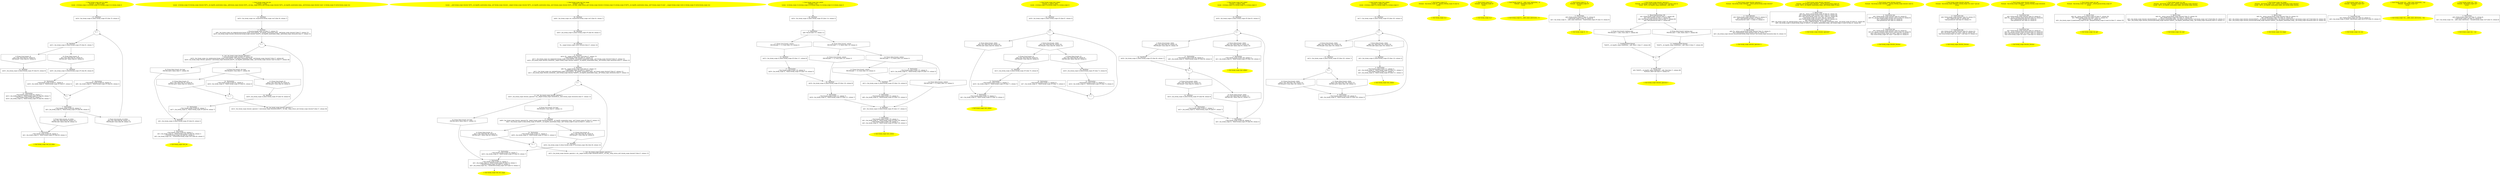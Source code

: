 /* @generated */
digraph cfg {
"test_do_while#break_scope#1068194121698893969.72aceeae2a95e32b3efdbdc08d127420_1" [label="1: Start break_scope::test_do_while\nFormals:  a:_Bool b:_Bool\nLocals:  x3:break_scope::X x4:break_scope::X x2:break_scope::X x1:break_scope::X \n  " color=yellow style=filled]
	

	 "test_do_while#break_scope#1068194121698893969.72aceeae2a95e32b3efdbdc08d127420_1" -> "test_do_while#break_scope#1068194121698893969.72aceeae2a95e32b3efdbdc08d127420_17" ;
"test_do_while#break_scope#1068194121698893969.72aceeae2a95e32b3efdbdc08d127420_2" [label="2: Exit break_scope::test_do_while \n  " color=yellow style=filled]
	

"test_do_while#break_scope#1068194121698893969.72aceeae2a95e32b3efdbdc08d127420_3" [label="3:  Destruction \n   _=*&x1:break_scope::X [line 89, column 1]\n  n$1=_fun_break_scope::X_~X(&x1:break_scope::X*) [line 89, column 1]\n " shape="box"]
	

	 "test_do_while#break_scope#1068194121698893969.72aceeae2a95e32b3efdbdc08d127420_3" -> "test_do_while#break_scope#1068194121698893969.72aceeae2a95e32b3efdbdc08d127420_2" ;
"test_do_while#break_scope#1068194121698893969.72aceeae2a95e32b3efdbdc08d127420_4" [label="4: + \n  " ]
	

	 "test_do_while#break_scope#1068194121698893969.72aceeae2a95e32b3efdbdc08d127420_4" -> "test_do_while#break_scope#1068194121698893969.72aceeae2a95e32b3efdbdc08d127420_16" ;
"test_do_while#break_scope#1068194121698893969.72aceeae2a95e32b3efdbdc08d127420_5" [label="5: Prune (true branch, do while) \n   n$3=*&a:_Bool [line 88, column 12]\n  PRUNE(n$3, true); [line 88, column 12]\n " shape="invhouse"]
	

	 "test_do_while#break_scope#1068194121698893969.72aceeae2a95e32b3efdbdc08d127420_5" -> "test_do_while#break_scope#1068194121698893969.72aceeae2a95e32b3efdbdc08d127420_4" ;
"test_do_while#break_scope#1068194121698893969.72aceeae2a95e32b3efdbdc08d127420_6" [label="6: Prune (false branch, do while) \n   n$3=*&a:_Bool [line 88, column 12]\n  PRUNE(!n$3, false); [line 88, column 12]\n " shape="invhouse"]
	

	 "test_do_while#break_scope#1068194121698893969.72aceeae2a95e32b3efdbdc08d127420_6" -> "test_do_while#break_scope#1068194121698893969.72aceeae2a95e32b3efdbdc08d127420_3" ;
"test_do_while#break_scope#1068194121698893969.72aceeae2a95e32b3efdbdc08d127420_7" [label="7:  Destruction \n   _=*&x2:break_scope::X [line 88, column 3]\n  n$5=_fun_break_scope::X_~X(&x2:break_scope::X*) [line 88, column 3]\n " shape="box"]
	

	 "test_do_while#break_scope#1068194121698893969.72aceeae2a95e32b3efdbdc08d127420_7" -> "test_do_while#break_scope#1068194121698893969.72aceeae2a95e32b3efdbdc08d127420_5" ;
	 "test_do_while#break_scope#1068194121698893969.72aceeae2a95e32b3efdbdc08d127420_7" -> "test_do_while#break_scope#1068194121698893969.72aceeae2a95e32b3efdbdc08d127420_6" ;
"test_do_while#break_scope#1068194121698893969.72aceeae2a95e32b3efdbdc08d127420_8" [label="8: + \n  " ]
	

	 "test_do_while#break_scope#1068194121698893969.72aceeae2a95e32b3efdbdc08d127420_8" -> "test_do_while#break_scope#1068194121698893969.72aceeae2a95e32b3efdbdc08d127420_7" ;
"test_do_while#break_scope#1068194121698893969.72aceeae2a95e32b3efdbdc08d127420_9" [label="9: Prune (true branch, if) \n   n$7=*&b:_Bool [line 82, column 9]\n  PRUNE(n$7, true); [line 82, column 9]\n " shape="invhouse"]
	

	 "test_do_while#break_scope#1068194121698893969.72aceeae2a95e32b3efdbdc08d127420_9" -> "test_do_while#break_scope#1068194121698893969.72aceeae2a95e32b3efdbdc08d127420_13" ;
"test_do_while#break_scope#1068194121698893969.72aceeae2a95e32b3efdbdc08d127420_10" [label="10: Prune (false branch, if) \n   n$7=*&b:_Bool [line 82, column 9]\n  PRUNE(!n$7, false); [line 82, column 9]\n " shape="invhouse"]
	

	 "test_do_while#break_scope#1068194121698893969.72aceeae2a95e32b3efdbdc08d127420_10" -> "test_do_while#break_scope#1068194121698893969.72aceeae2a95e32b3efdbdc08d127420_15" ;
"test_do_while#break_scope#1068194121698893969.72aceeae2a95e32b3efdbdc08d127420_11" [label="11:  Destruction \n   _=*&x3:break_scope::X [line 85, column 5]\n  n$9=_fun_break_scope::X_~X(&x3:break_scope::X*) [line 85, column 5]\n " shape="box"]
	

	 "test_do_while#break_scope#1068194121698893969.72aceeae2a95e32b3efdbdc08d127420_11" -> "test_do_while#break_scope#1068194121698893969.72aceeae2a95e32b3efdbdc08d127420_8" ;
"test_do_while#break_scope#1068194121698893969.72aceeae2a95e32b3efdbdc08d127420_12" [label="12:  Destruction \n   _=*&x3:break_scope::X [line 84, column 7]\n  n$12=_fun_break_scope::X_~X(&x3:break_scope::X*) [line 84, column 7]\n  _=*&x2:break_scope::X [line 84, column 7]\n  n$14=_fun_break_scope::X_~X(&x2:break_scope::X*) [line 84, column 7]\n " shape="box"]
	

	 "test_do_while#break_scope#1068194121698893969.72aceeae2a95e32b3efdbdc08d127420_12" -> "test_do_while#break_scope#1068194121698893969.72aceeae2a95e32b3efdbdc08d127420_3" ;
"test_do_while#break_scope#1068194121698893969.72aceeae2a95e32b3efdbdc08d127420_13" [label="13:  DeclStmt \n   n$16=_fun_break_scope::X_X(&x3:break_scope::X*) [line 83, column 9]\n " shape="box"]
	

	 "test_do_while#break_scope#1068194121698893969.72aceeae2a95e32b3efdbdc08d127420_13" -> "test_do_while#break_scope#1068194121698893969.72aceeae2a95e32b3efdbdc08d127420_12" ;
"test_do_while#break_scope#1068194121698893969.72aceeae2a95e32b3efdbdc08d127420_14" [label="14:  Destruction \n   _=*&x4:break_scope::X [line 87, column 5]\n  n$18=_fun_break_scope::X_~X(&x4:break_scope::X*) [line 87, column 5]\n " shape="box"]
	

	 "test_do_while#break_scope#1068194121698893969.72aceeae2a95e32b3efdbdc08d127420_14" -> "test_do_while#break_scope#1068194121698893969.72aceeae2a95e32b3efdbdc08d127420_8" ;
"test_do_while#break_scope#1068194121698893969.72aceeae2a95e32b3efdbdc08d127420_15" [label="15:  DeclStmt \n   n$20=_fun_break_scope::X_X(&x4:break_scope::X*) [line 86, column 9]\n " shape="box"]
	

	 "test_do_while#break_scope#1068194121698893969.72aceeae2a95e32b3efdbdc08d127420_15" -> "test_do_while#break_scope#1068194121698893969.72aceeae2a95e32b3efdbdc08d127420_14" ;
"test_do_while#break_scope#1068194121698893969.72aceeae2a95e32b3efdbdc08d127420_16" [label="16:  DeclStmt \n   n$22=_fun_break_scope::X_X(&x2:break_scope::X*) [line 81, column 7]\n " shape="box"]
	

	 "test_do_while#break_scope#1068194121698893969.72aceeae2a95e32b3efdbdc08d127420_16" -> "test_do_while#break_scope#1068194121698893969.72aceeae2a95e32b3efdbdc08d127420_9" ;
	 "test_do_while#break_scope#1068194121698893969.72aceeae2a95e32b3efdbdc08d127420_16" -> "test_do_while#break_scope#1068194121698893969.72aceeae2a95e32b3efdbdc08d127420_10" ;
"test_do_while#break_scope#1068194121698893969.72aceeae2a95e32b3efdbdc08d127420_17" [label="17:  DeclStmt \n   n$24=_fun_break_scope::X_X(&x1:break_scope::X*) [line 79, column 5]\n " shape="box"]
	

	 "test_do_while#break_scope#1068194121698893969.72aceeae2a95e32b3efdbdc08d127420_17" -> "test_do_while#break_scope#1068194121698893969.72aceeae2a95e32b3efdbdc08d127420_4" ;
"test_for#break_scope#12580813866832058675.4c62e98ea10322d216af5dcd2cfbde37_1" [label="1: Start break_scope::test_for\nFormals:  b:_Bool\nLocals:  x2:break_scope::X it:break_scope::iterator 0$?%__sil_tmpSIL_materialize_temp__n$6:break_scope::iterator 0$?%__sil_tmp__temp_return_n$13:break_scope::iterator 0$?%__sil_tmpSIL_materialize_temp__n$16:break_scope::iterator const  x1:break_scope::X vector:break_scope::vec \n  " color=yellow style=filled]
	

	 "test_for#break_scope#12580813866832058675.4c62e98ea10322d216af5dcd2cfbde37_1" -> "test_for#break_scope#12580813866832058675.4c62e98ea10322d216af5dcd2cfbde37_17" ;
"test_for#break_scope#12580813866832058675.4c62e98ea10322d216af5dcd2cfbde37_2" [label="2: Exit break_scope::test_for \n  " color=yellow style=filled]
	

"test_for#break_scope#12580813866832058675.4c62e98ea10322d216af5dcd2cfbde37_3" [label="3:  Destruction \n   _=*&x2:break_scope::X [line 64, column 1]\n  n$1=_fun_break_scope::X_~X(&x2:break_scope::X*) [line 64, column 1]\n  _=*&vector:break_scope::vec [line 64, column 1]\n  n$3=_fun_break_scope::vec_~vec(&vector:break_scope::vec*) [line 64, column 1]\n " shape="box"]
	

	 "test_for#break_scope#12580813866832058675.4c62e98ea10322d216af5dcd2cfbde37_3" -> "test_for#break_scope#12580813866832058675.4c62e98ea10322d216af5dcd2cfbde37_2" ;
"test_for#break_scope#12580813866832058675.4c62e98ea10322d216af5dcd2cfbde37_4" [label="4:  DeclStmt \n   n$5=_fun_break_scope::X_X(&x2:break_scope::X*) [line 63, column 5]\n " shape="box"]
	

	 "test_for#break_scope#12580813866832058675.4c62e98ea10322d216af5dcd2cfbde37_4" -> "test_for#break_scope#12580813866832058675.4c62e98ea10322d216af5dcd2cfbde37_3" ;
"test_for#break_scope#12580813866832058675.4c62e98ea10322d216af5dcd2cfbde37_5" [label="5: + \n  " ]
	

	 "test_for#break_scope#12580813866832058675.4c62e98ea10322d216af5dcd2cfbde37_5" -> "test_for#break_scope#12580813866832058675.4c62e98ea10322d216af5dcd2cfbde37_8" ;
"test_for#break_scope#12580813866832058675.4c62e98ea10322d216af5dcd2cfbde37_6" [label="6:  DeclStmt \n   _=*&vector:break_scope::vec [line 57, column 22]\n  n$9=_fun_break_scope::vec_begin(&vector:break_scope::vec&,&0$?%__sil_tmpSIL_materialize_temp__n$6:break_scope::iterator*) [line 57, column 22]\n  n$10=_fun_break_scope::iterator_iterator(&it:break_scope::iterator*,&0$?%__sil_tmpSIL_materialize_temp__n$6:break_scope::iterator&) [line 57, column 22]\n " shape="box"]
	

	 "test_for#break_scope#12580813866832058675.4c62e98ea10322d216af5dcd2cfbde37_6" -> "test_for#break_scope#12580813866832058675.4c62e98ea10322d216af5dcd2cfbde37_5" ;
"test_for#break_scope#12580813866832058675.4c62e98ea10322d216af5dcd2cfbde37_7" [label="7:  Call _fun_break_scope::iterator_operator++ \n   n$14=_fun_break_scope::iterator_operator++(&it:break_scope::iterator&,&0$?%__sil_tmp__temp_return_n$13:break_scope::iterator*) [line 57, column 58]\n " shape="box"]
	

	 "test_for#break_scope#12580813866832058675.4c62e98ea10322d216af5dcd2cfbde37_7" -> "test_for#break_scope#12580813866832058675.4c62e98ea10322d216af5dcd2cfbde37_5" ;
"test_for#break_scope#12580813866832058675.4c62e98ea10322d216af5dcd2cfbde37_8" [label="8:  Call _fun_break_scope::iterator_operator!= \n   _=*&vector:break_scope::vec [line 57, column 44]\n  n$19=_fun_break_scope::vec_end(&vector:break_scope::vec&,&0$?%__sil_tmpSIL_materialize_temp__n$16:break_scope::iterator*) [line 57, column 44]\n  n$20=_fun_break_scope::iterator_operator!=(&it:break_scope::iterator&,&0$?%__sil_tmpSIL_materialize_temp__n$16:break_scope::iterator const &) [line 57, column 38]\n " shape="box"]
	

	 "test_for#break_scope#12580813866832058675.4c62e98ea10322d216af5dcd2cfbde37_8" -> "test_for#break_scope#12580813866832058675.4c62e98ea10322d216af5dcd2cfbde37_9" ;
	 "test_for#break_scope#12580813866832058675.4c62e98ea10322d216af5dcd2cfbde37_8" -> "test_for#break_scope#12580813866832058675.4c62e98ea10322d216af5dcd2cfbde37_10" ;
"test_for#break_scope#12580813866832058675.4c62e98ea10322d216af5dcd2cfbde37_9" [label="9: Prune (true branch, for loop) \n   PRUNE(n$20, true); [line 57, column 38]\n " shape="invhouse"]
	

	 "test_for#break_scope#12580813866832058675.4c62e98ea10322d216af5dcd2cfbde37_9" -> "test_for#break_scope#12580813866832058675.4c62e98ea10322d216af5dcd2cfbde37_12" ;
	 "test_for#break_scope#12580813866832058675.4c62e98ea10322d216af5dcd2cfbde37_9" -> "test_for#break_scope#12580813866832058675.4c62e98ea10322d216af5dcd2cfbde37_13" ;
"test_for#break_scope#12580813866832058675.4c62e98ea10322d216af5dcd2cfbde37_10" [label="10: Prune (false branch, for loop) \n   PRUNE(!n$20, false); [line 57, column 38]\n " shape="invhouse"]
	

	 "test_for#break_scope#12580813866832058675.4c62e98ea10322d216af5dcd2cfbde37_10" -> "test_for#break_scope#12580813866832058675.4c62e98ea10322d216af5dcd2cfbde37_4" ;
"test_for#break_scope#12580813866832058675.4c62e98ea10322d216af5dcd2cfbde37_11" [label="11: + \n  " ]
	

	 "test_for#break_scope#12580813866832058675.4c62e98ea10322d216af5dcd2cfbde37_11" -> "test_for#break_scope#12580813866832058675.4c62e98ea10322d216af5dcd2cfbde37_7" ;
"test_for#break_scope#12580813866832058675.4c62e98ea10322d216af5dcd2cfbde37_12" [label="12: Prune (true branch, if) \n   n$22=*&b:_Bool [line 58, column 9]\n  PRUNE(n$22, true); [line 58, column 9]\n " shape="invhouse"]
	

	 "test_for#break_scope#12580813866832058675.4c62e98ea10322d216af5dcd2cfbde37_12" -> "test_for#break_scope#12580813866832058675.4c62e98ea10322d216af5dcd2cfbde37_16" ;
"test_for#break_scope#12580813866832058675.4c62e98ea10322d216af5dcd2cfbde37_13" [label="13: Prune (false branch, if) \n   n$22=*&b:_Bool [line 58, column 9]\n  PRUNE(!n$22, false); [line 58, column 9]\n " shape="invhouse"]
	

	 "test_for#break_scope#12580813866832058675.4c62e98ea10322d216af5dcd2cfbde37_13" -> "test_for#break_scope#12580813866832058675.4c62e98ea10322d216af5dcd2cfbde37_11" ;
"test_for#break_scope#12580813866832058675.4c62e98ea10322d216af5dcd2cfbde37_14" [label="14:  Destruction \n   _=*&x1:break_scope::X [line 61, column 5]\n  n$24=_fun_break_scope::X_~X(&x1:break_scope::X*) [line 61, column 5]\n " shape="box"]
	

	 "test_for#break_scope#12580813866832058675.4c62e98ea10322d216af5dcd2cfbde37_14" -> "test_for#break_scope#12580813866832058675.4c62e98ea10322d216af5dcd2cfbde37_11" ;
"test_for#break_scope#12580813866832058675.4c62e98ea10322d216af5dcd2cfbde37_15" [label="15:  Destruction \n   _=*&x1:break_scope::X [line 60, column 7]\n  n$27=_fun_break_scope::X_~X(&x1:break_scope::X*) [line 60, column 7]\n " shape="box"]
	

	 "test_for#break_scope#12580813866832058675.4c62e98ea10322d216af5dcd2cfbde37_15" -> "test_for#break_scope#12580813866832058675.4c62e98ea10322d216af5dcd2cfbde37_4" ;
"test_for#break_scope#12580813866832058675.4c62e98ea10322d216af5dcd2cfbde37_16" [label="16:  DeclStmt \n   n$29=_fun_break_scope::X_X(&x1:break_scope::X*) [line 59, column 9]\n " shape="box"]
	

	 "test_for#break_scope#12580813866832058675.4c62e98ea10322d216af5dcd2cfbde37_16" -> "test_for#break_scope#12580813866832058675.4c62e98ea10322d216af5dcd2cfbde37_15" ;
"test_for#break_scope#12580813866832058675.4c62e98ea10322d216af5dcd2cfbde37_17" [label="17:  DeclStmt \n   n$33=_fun_break_scope::vec_vec(&vector:break_scope::vec*) [line 56, column 7]\n " shape="box"]
	

	 "test_for#break_scope#12580813866832058675.4c62e98ea10322d216af5dcd2cfbde37_17" -> "test_for#break_scope#12580813866832058675.4c62e98ea10322d216af5dcd2cfbde37_6" ;
"test_for_range#break_scope#2115859683356214080.ad34c277f8d086eb0a22c75fc80fb235_1" [label="1: Start break_scope::test_for_range\nFormals:  b:_Bool\nLocals:  __end1:break_scope::iterator 0$?%__sil_tmpSIL_materialize_temp__n$7:break_scope::iterator __begin1:break_scope::iterator 0$?%__sil_tmpSIL_materialize_temp__n$13:break_scope::iterator 0$?%__sil_tmp__temp_return_n$21:break_scope::iterator x2:break_scope::X x:break_scope::X 0$?%__sil_tmpSIL_materialize_temp__n$37:break_scope::X const  __range1:break_scope::vec& x1:break_scope::X vector:break_scope::vec \n  " color=yellow style=filled]
	

	 "test_for_range#break_scope#2115859683356214080.ad34c277f8d086eb0a22c75fc80fb235_1" -> "test_for_range#break_scope#2115859683356214080.ad34c277f8d086eb0a22c75fc80fb235_20" ;
"test_for_range#break_scope#2115859683356214080.ad34c277f8d086eb0a22c75fc80fb235_2" [label="2: Exit break_scope::test_for_range \n  " color=yellow style=filled]
	

"test_for_range#break_scope#2115859683356214080.ad34c277f8d086eb0a22c75fc80fb235_3" [label="3:  Destruction \n   _=*&x1:break_scope::X [line 53, column 1]\n  n$1=_fun_break_scope::X_~X(&x1:break_scope::X*) [line 53, column 1]\n  _=*&vector:break_scope::vec [line 53, column 1]\n  n$3=_fun_break_scope::vec_~vec(&vector:break_scope::vec*) [line 53, column 1]\n " shape="box"]
	

	 "test_for_range#break_scope#2115859683356214080.ad34c277f8d086eb0a22c75fc80fb235_3" -> "test_for_range#break_scope#2115859683356214080.ad34c277f8d086eb0a22c75fc80fb235_2" ;
"test_for_range#break_scope#2115859683356214080.ad34c277f8d086eb0a22c75fc80fb235_4" [label="4: + \n  " ]
	

	 "test_for_range#break_scope#2115859683356214080.ad34c277f8d086eb0a22c75fc80fb235_4" -> "test_for_range#break_scope#2115859683356214080.ad34c277f8d086eb0a22c75fc80fb235_8" ;
"test_for_range#break_scope#2115859683356214080.ad34c277f8d086eb0a22c75fc80fb235_5" [label="5:  DeclStmt \n   n$8=*&__range1:break_scope::vec& [line 47, column 12]\n  _=*n$8:break_scope::vec [line 47, column 12]\n  n$11=_fun_break_scope::vec_end(n$8:break_scope::vec&,&0$?%__sil_tmpSIL_materialize_temp__n$7:break_scope::iterator*) [line 47, column 12]\n  n$12=_fun_break_scope::iterator_iterator(&__end1:break_scope::iterator*,&0$?%__sil_tmpSIL_materialize_temp__n$7:break_scope::iterator&) [line 47, column 12]\n " shape="box"]
	

	 "test_for_range#break_scope#2115859683356214080.ad34c277f8d086eb0a22c75fc80fb235_5" -> "test_for_range#break_scope#2115859683356214080.ad34c277f8d086eb0a22c75fc80fb235_4" ;
"test_for_range#break_scope#2115859683356214080.ad34c277f8d086eb0a22c75fc80fb235_6" [label="6:  DeclStmt \n   n$14=*&__range1:break_scope::vec& [line 47, column 12]\n  _=*n$14:break_scope::vec [line 47, column 12]\n  n$17=_fun_break_scope::vec_begin(n$14:break_scope::vec&,&0$?%__sil_tmpSIL_materialize_temp__n$13:break_scope::iterator*) [line 47, column 12]\n  n$18=_fun_break_scope::iterator_iterator(&__begin1:break_scope::iterator*,&0$?%__sil_tmpSIL_materialize_temp__n$13:break_scope::iterator&) [line 47, column 12]\n " shape="box"]
	

	 "test_for_range#break_scope#2115859683356214080.ad34c277f8d086eb0a22c75fc80fb235_6" -> "test_for_range#break_scope#2115859683356214080.ad34c277f8d086eb0a22c75fc80fb235_5" ;
"test_for_range#break_scope#2115859683356214080.ad34c277f8d086eb0a22c75fc80fb235_7" [label="7:  Call _fun_break_scope::iterator_operator++ \n   n$22=_fun_break_scope::iterator_operator++(&__begin1:break_scope::iterator&,&0$?%__sil_tmp__temp_return_n$21:break_scope::iterator*) [line 47, column 12]\n " shape="box"]
	

	 "test_for_range#break_scope#2115859683356214080.ad34c277f8d086eb0a22c75fc80fb235_7" -> "test_for_range#break_scope#2115859683356214080.ad34c277f8d086eb0a22c75fc80fb235_4" ;
"test_for_range#break_scope#2115859683356214080.ad34c277f8d086eb0a22c75fc80fb235_8" [label="8:  Call _fun_break_scope::iterator_operator!= \n   n$24=_fun_break_scope::iterator_operator!=(&__begin1:break_scope::iterator&,&__end1:break_scope::iterator&) [line 47, column 12]\n " shape="box"]
	

	 "test_for_range#break_scope#2115859683356214080.ad34c277f8d086eb0a22c75fc80fb235_8" -> "test_for_range#break_scope#2115859683356214080.ad34c277f8d086eb0a22c75fc80fb235_9" ;
	 "test_for_range#break_scope#2115859683356214080.ad34c277f8d086eb0a22c75fc80fb235_8" -> "test_for_range#break_scope#2115859683356214080.ad34c277f8d086eb0a22c75fc80fb235_10" ;
"test_for_range#break_scope#2115859683356214080.ad34c277f8d086eb0a22c75fc80fb235_9" [label="9: Prune (true branch, for loop) \n   PRUNE(n$24, true); [line 47, column 12]\n " shape="invhouse"]
	

	 "test_for_range#break_scope#2115859683356214080.ad34c277f8d086eb0a22c75fc80fb235_9" -> "test_for_range#break_scope#2115859683356214080.ad34c277f8d086eb0a22c75fc80fb235_17" ;
"test_for_range#break_scope#2115859683356214080.ad34c277f8d086eb0a22c75fc80fb235_10" [label="10: Prune (false branch, for loop) \n   PRUNE(!n$24, false); [line 47, column 12]\n " shape="invhouse"]
	

	 "test_for_range#break_scope#2115859683356214080.ad34c277f8d086eb0a22c75fc80fb235_10" -> "test_for_range#break_scope#2115859683356214080.ad34c277f8d086eb0a22c75fc80fb235_3" ;
"test_for_range#break_scope#2115859683356214080.ad34c277f8d086eb0a22c75fc80fb235_11" [label="11: + \n  " ]
	

	 "test_for_range#break_scope#2115859683356214080.ad34c277f8d086eb0a22c75fc80fb235_11" -> "test_for_range#break_scope#2115859683356214080.ad34c277f8d086eb0a22c75fc80fb235_7" ;
"test_for_range#break_scope#2115859683356214080.ad34c277f8d086eb0a22c75fc80fb235_12" [label="12: Prune (true branch, if) \n   n$27=*&b:_Bool [line 48, column 9]\n  PRUNE(n$27, true); [line 48, column 9]\n " shape="invhouse"]
	

	 "test_for_range#break_scope#2115859683356214080.ad34c277f8d086eb0a22c75fc80fb235_12" -> "test_for_range#break_scope#2115859683356214080.ad34c277f8d086eb0a22c75fc80fb235_16" ;
"test_for_range#break_scope#2115859683356214080.ad34c277f8d086eb0a22c75fc80fb235_13" [label="13: Prune (false branch, if) \n   n$27=*&b:_Bool [line 48, column 9]\n  PRUNE(!n$27, false); [line 48, column 9]\n " shape="invhouse"]
	

	 "test_for_range#break_scope#2115859683356214080.ad34c277f8d086eb0a22c75fc80fb235_13" -> "test_for_range#break_scope#2115859683356214080.ad34c277f8d086eb0a22c75fc80fb235_11" ;
"test_for_range#break_scope#2115859683356214080.ad34c277f8d086eb0a22c75fc80fb235_14" [label="14:  Destruction \n   _=*&x2:break_scope::X [line 51, column 5]\n  n$29=_fun_break_scope::X_~X(&x2:break_scope::X*) [line 51, column 5]\n " shape="box"]
	

	 "test_for_range#break_scope#2115859683356214080.ad34c277f8d086eb0a22c75fc80fb235_14" -> "test_for_range#break_scope#2115859683356214080.ad34c277f8d086eb0a22c75fc80fb235_11" ;
"test_for_range#break_scope#2115859683356214080.ad34c277f8d086eb0a22c75fc80fb235_15" [label="15:  Destruction \n   _=*&x2:break_scope::X [line 50, column 7]\n  n$32=_fun_break_scope::X_~X(&x2:break_scope::X*) [line 50, column 7]\n " shape="box"]
	

	 "test_for_range#break_scope#2115859683356214080.ad34c277f8d086eb0a22c75fc80fb235_15" -> "test_for_range#break_scope#2115859683356214080.ad34c277f8d086eb0a22c75fc80fb235_3" ;
"test_for_range#break_scope#2115859683356214080.ad34c277f8d086eb0a22c75fc80fb235_16" [label="16:  DeclStmt \n   n$34=_fun_break_scope::X_X(&x2:break_scope::X*,&x:break_scope::X&) [line 49, column 14]\n " shape="box"]
	

	 "test_for_range#break_scope#2115859683356214080.ad34c277f8d086eb0a22c75fc80fb235_16" -> "test_for_range#break_scope#2115859683356214080.ad34c277f8d086eb0a22c75fc80fb235_15" ;
"test_for_range#break_scope#2115859683356214080.ad34c277f8d086eb0a22c75fc80fb235_17" [label="17:  DeclStmt \n   n$40=_fun_break_scope::iterator_operator*(&__begin1:break_scope::iterator&,&0$?%__sil_tmpSIL_materialize_temp__n$37:break_scope::X*) [line 47, column 12]\n  n$41=_fun_break_scope::X_X(&x:break_scope::X*,&0$?%__sil_tmpSIL_materialize_temp__n$37:break_scope::X const &) [line 47, column 12]\n " shape="box"]
	

	 "test_for_range#break_scope#2115859683356214080.ad34c277f8d086eb0a22c75fc80fb235_17" -> "test_for_range#break_scope#2115859683356214080.ad34c277f8d086eb0a22c75fc80fb235_12" ;
	 "test_for_range#break_scope#2115859683356214080.ad34c277f8d086eb0a22c75fc80fb235_17" -> "test_for_range#break_scope#2115859683356214080.ad34c277f8d086eb0a22c75fc80fb235_13" ;
"test_for_range#break_scope#2115859683356214080.ad34c277f8d086eb0a22c75fc80fb235_18" [label="18:  DeclStmt \n   *&__range1:break_scope::vec&=&vector [line 47, column 14]\n " shape="box"]
	

	 "test_for_range#break_scope#2115859683356214080.ad34c277f8d086eb0a22c75fc80fb235_18" -> "test_for_range#break_scope#2115859683356214080.ad34c277f8d086eb0a22c75fc80fb235_6" ;
"test_for_range#break_scope#2115859683356214080.ad34c277f8d086eb0a22c75fc80fb235_19" [label="19:  DeclStmt \n   n$43=_fun_break_scope::X_X(&x1:break_scope::X*) [line 46, column 5]\n " shape="box"]
	

	 "test_for_range#break_scope#2115859683356214080.ad34c277f8d086eb0a22c75fc80fb235_19" -> "test_for_range#break_scope#2115859683356214080.ad34c277f8d086eb0a22c75fc80fb235_18" ;
"test_for_range#break_scope#2115859683356214080.ad34c277f8d086eb0a22c75fc80fb235_20" [label="20:  DeclStmt \n   n$44=_fun_break_scope::vec_vec(&vector:break_scope::vec*) [line 45, column 7]\n " shape="box"]
	

	 "test_for_range#break_scope#2115859683356214080.ad34c277f8d086eb0a22c75fc80fb235_20" -> "test_for_range#break_scope#2115859683356214080.ad34c277f8d086eb0a22c75fc80fb235_19" ;
"test_switch#break_scope#5012999682930893305.43ca855443a5fa68fa701447a90f7a1f_1" [label="1: Start break_scope::test_switch\nFormals:  n:int\nLocals:  x5:break_scope::X x4:break_scope::X x3:break_scope::X x2:break_scope::X x1:break_scope::X \n  " color=yellow style=filled]
	

	 "test_switch#break_scope#5012999682930893305.43ca855443a5fa68fa701447a90f7a1f_1" -> "test_switch#break_scope#5012999682930893305.43ca855443a5fa68fa701447a90f7a1f_19" ;
"test_switch#break_scope#5012999682930893305.43ca855443a5fa68fa701447a90f7a1f_2" [label="2: Exit break_scope::test_switch \n  " color=yellow style=filled]
	

"test_switch#break_scope#5012999682930893305.43ca855443a5fa68fa701447a90f7a1f_3" [label="3:  Destruction \n   _=*&x5:break_scope::X [line 128, column 1]\n  n$1=_fun_break_scope::X_~X(&x5:break_scope::X*) [line 128, column 1]\n  _=*&x1:break_scope::X [line 128, column 1]\n  n$3=_fun_break_scope::X_~X(&x1:break_scope::X*) [line 128, column 1]\n " shape="box"]
	

	 "test_switch#break_scope#5012999682930893305.43ca855443a5fa68fa701447a90f7a1f_3" -> "test_switch#break_scope#5012999682930893305.43ca855443a5fa68fa701447a90f7a1f_2" ;
"test_switch#break_scope#5012999682930893305.43ca855443a5fa68fa701447a90f7a1f_4" [label="4:  DeclStmt \n   n$5=_fun_break_scope::X_X(&x5:break_scope::X*) [line 127, column 5]\n " shape="box"]
	

	 "test_switch#break_scope#5012999682930893305.43ca855443a5fa68fa701447a90f7a1f_4" -> "test_switch#break_scope#5012999682930893305.43ca855443a5fa68fa701447a90f7a1f_3" ;
"test_switch#break_scope#5012999682930893305.43ca855443a5fa68fa701447a90f7a1f_5" [label="5:  SwitchStmt \n   n$6=*&n:int [line 115, column 11]\n " shape="box"]
	

	 "test_switch#break_scope#5012999682930893305.43ca855443a5fa68fa701447a90f7a1f_5" -> "test_switch#break_scope#5012999682930893305.43ca855443a5fa68fa701447a90f7a1f_17" ;
	 "test_switch#break_scope#5012999682930893305.43ca855443a5fa68fa701447a90f7a1f_5" -> "test_switch#break_scope#5012999682930893305.43ca855443a5fa68fa701447a90f7a1f_18" ;
"test_switch#break_scope#5012999682930893305.43ca855443a5fa68fa701447a90f7a1f_6" [label="6:  Destruction \n   _=*&x4:break_scope::X [line 125, column 5]\n  n$9=_fun_break_scope::X_~X(&x4:break_scope::X*) [line 125, column 5]\n " shape="box"]
	

	 "test_switch#break_scope#5012999682930893305.43ca855443a5fa68fa701447a90f7a1f_6" -> "test_switch#break_scope#5012999682930893305.43ca855443a5fa68fa701447a90f7a1f_4" ;
"test_switch#break_scope#5012999682930893305.43ca855443a5fa68fa701447a90f7a1f_7" [label="7:  DeclStmt \n   n$11=_fun_break_scope::X_X(&x4:break_scope::X*) [line 124, column 9]\n " shape="box"]
	

	 "test_switch#break_scope#5012999682930893305.43ca855443a5fa68fa701447a90f7a1f_7" -> "test_switch#break_scope#5012999682930893305.43ca855443a5fa68fa701447a90f7a1f_6" ;
"test_switch#break_scope#5012999682930893305.43ca855443a5fa68fa701447a90f7a1f_8" [label="8:  Destruction \n   _=*&x3:break_scope::X [line 122, column 5]\n  n$13=_fun_break_scope::X_~X(&x3:break_scope::X*) [line 122, column 5]\n " shape="box"]
	

	 "test_switch#break_scope#5012999682930893305.43ca855443a5fa68fa701447a90f7a1f_8" -> "test_switch#break_scope#5012999682930893305.43ca855443a5fa68fa701447a90f7a1f_7" ;
"test_switch#break_scope#5012999682930893305.43ca855443a5fa68fa701447a90f7a1f_9" [label="9:  Destruction \n   _=*&x3:break_scope::X [line 121, column 7]\n  n$16=_fun_break_scope::X_~X(&x3:break_scope::X*) [line 121, column 7]\n " shape="box"]
	

	 "test_switch#break_scope#5012999682930893305.43ca855443a5fa68fa701447a90f7a1f_9" -> "test_switch#break_scope#5012999682930893305.43ca855443a5fa68fa701447a90f7a1f_4" ;
"test_switch#break_scope#5012999682930893305.43ca855443a5fa68fa701447a90f7a1f_10" [label="10:  DeclStmt \n   n$18=_fun_break_scope::X_X(&x3:break_scope::X*) [line 120, column 9]\n " shape="box"]
	

	 "test_switch#break_scope#5012999682930893305.43ca855443a5fa68fa701447a90f7a1f_10" -> "test_switch#break_scope#5012999682930893305.43ca855443a5fa68fa701447a90f7a1f_9" ;
"test_switch#break_scope#5012999682930893305.43ca855443a5fa68fa701447a90f7a1f_11" [label="11:  Destruction \n   _=*&x2:break_scope::X [line 118, column 5]\n  n$20=_fun_break_scope::X_~X(&x2:break_scope::X*) [line 118, column 5]\n " shape="box"]
	

	 "test_switch#break_scope#5012999682930893305.43ca855443a5fa68fa701447a90f7a1f_11" -> "test_switch#break_scope#5012999682930893305.43ca855443a5fa68fa701447a90f7a1f_10" ;
"test_switch#break_scope#5012999682930893305.43ca855443a5fa68fa701447a90f7a1f_12" [label="12:  DeclStmt \n   n$22=_fun_break_scope::X_X(&x2:break_scope::X*) [line 117, column 9]\n " shape="box"]
	

	 "test_switch#break_scope#5012999682930893305.43ca855443a5fa68fa701447a90f7a1f_12" -> "test_switch#break_scope#5012999682930893305.43ca855443a5fa68fa701447a90f7a1f_11" ;
"test_switch#break_scope#5012999682930893305.43ca855443a5fa68fa701447a90f7a1f_13" [label="13: Prune (true branch, switch) \n   PRUNE((n$6 == 3), true); [line 123, column 5]\n " shape="invhouse"]
	

	 "test_switch#break_scope#5012999682930893305.43ca855443a5fa68fa701447a90f7a1f_13" -> "test_switch#break_scope#5012999682930893305.43ca855443a5fa68fa701447a90f7a1f_7" ;
"test_switch#break_scope#5012999682930893305.43ca855443a5fa68fa701447a90f7a1f_14" [label="14: Prune (false branch, switch) \n   PRUNE(!(n$6 == 3), false); [line 123, column 5]\n " shape="invhouse"]
	

	 "test_switch#break_scope#5012999682930893305.43ca855443a5fa68fa701447a90f7a1f_14" -> "test_switch#break_scope#5012999682930893305.43ca855443a5fa68fa701447a90f7a1f_4" ;
"test_switch#break_scope#5012999682930893305.43ca855443a5fa68fa701447a90f7a1f_15" [label="15: Prune (true branch, switch) \n   PRUNE((n$6 == 2), true); [line 119, column 5]\n " shape="invhouse"]
	

	 "test_switch#break_scope#5012999682930893305.43ca855443a5fa68fa701447a90f7a1f_15" -> "test_switch#break_scope#5012999682930893305.43ca855443a5fa68fa701447a90f7a1f_10" ;
"test_switch#break_scope#5012999682930893305.43ca855443a5fa68fa701447a90f7a1f_16" [label="16: Prune (false branch, switch) \n   PRUNE(!(n$6 == 2), false); [line 119, column 5]\n " shape="invhouse"]
	

	 "test_switch#break_scope#5012999682930893305.43ca855443a5fa68fa701447a90f7a1f_16" -> "test_switch#break_scope#5012999682930893305.43ca855443a5fa68fa701447a90f7a1f_13" ;
	 "test_switch#break_scope#5012999682930893305.43ca855443a5fa68fa701447a90f7a1f_16" -> "test_switch#break_scope#5012999682930893305.43ca855443a5fa68fa701447a90f7a1f_14" ;
"test_switch#break_scope#5012999682930893305.43ca855443a5fa68fa701447a90f7a1f_17" [label="17: Prune (true branch, switch) \n   PRUNE((n$6 == 1), true); [line 116, column 5]\n " shape="invhouse"]
	

	 "test_switch#break_scope#5012999682930893305.43ca855443a5fa68fa701447a90f7a1f_17" -> "test_switch#break_scope#5012999682930893305.43ca855443a5fa68fa701447a90f7a1f_12" ;
"test_switch#break_scope#5012999682930893305.43ca855443a5fa68fa701447a90f7a1f_18" [label="18: Prune (false branch, switch) \n   PRUNE(!(n$6 == 1), false); [line 116, column 5]\n " shape="invhouse"]
	

	 "test_switch#break_scope#5012999682930893305.43ca855443a5fa68fa701447a90f7a1f_18" -> "test_switch#break_scope#5012999682930893305.43ca855443a5fa68fa701447a90f7a1f_15" ;
	 "test_switch#break_scope#5012999682930893305.43ca855443a5fa68fa701447a90f7a1f_18" -> "test_switch#break_scope#5012999682930893305.43ca855443a5fa68fa701447a90f7a1f_16" ;
"test_switch#break_scope#5012999682930893305.43ca855443a5fa68fa701447a90f7a1f_19" [label="19:  DeclStmt \n   n$24=_fun_break_scope::X_X(&x1:break_scope::X*) [line 114, column 5]\n " shape="box"]
	

	 "test_switch#break_scope#5012999682930893305.43ca855443a5fa68fa701447a90f7a1f_19" -> "test_switch#break_scope#5012999682930893305.43ca855443a5fa68fa701447a90f7a1f_5" ;
"test_while1#break_scope#17740518799763849642.b3409b963f3ece06bd5b04dd968e5c61_1" [label="1: Start break_scope::test_while1\nFormals:  a:_Bool b:_Bool\nLocals:  x2:break_scope::X x4:break_scope::X x1:break_scope::X \n  " color=yellow style=filled]
	

	 "test_while1#break_scope#17740518799763849642.b3409b963f3ece06bd5b04dd968e5c61_1" -> "test_while1#break_scope#17740518799763849642.b3409b963f3ece06bd5b04dd968e5c61_15" ;
"test_while1#break_scope#17740518799763849642.b3409b963f3ece06bd5b04dd968e5c61_2" [label="2: Exit break_scope::test_while1 \n  " color=yellow style=filled]
	

"test_while1#break_scope#17740518799763849642.b3409b963f3ece06bd5b04dd968e5c61_3" [label="3:  Destruction \n   _=*&x1:break_scope::X [line 76, column 1]\n  n$1=_fun_break_scope::X_~X(&x1:break_scope::X*) [line 76, column 1]\n " shape="box"]
	

	 "test_while1#break_scope#17740518799763849642.b3409b963f3ece06bd5b04dd968e5c61_3" -> "test_while1#break_scope#17740518799763849642.b3409b963f3ece06bd5b04dd968e5c61_2" ;
"test_while1#break_scope#17740518799763849642.b3409b963f3ece06bd5b04dd968e5c61_4" [label="4: + \n  " ]
	

	 "test_while1#break_scope#17740518799763849642.b3409b963f3ece06bd5b04dd968e5c61_4" -> "test_while1#break_scope#17740518799763849642.b3409b963f3ece06bd5b04dd968e5c61_5" ;
	 "test_while1#break_scope#17740518799763849642.b3409b963f3ece06bd5b04dd968e5c61_4" -> "test_while1#break_scope#17740518799763849642.b3409b963f3ece06bd5b04dd968e5c61_6" ;
"test_while1#break_scope#17740518799763849642.b3409b963f3ece06bd5b04dd968e5c61_5" [label="5: Prune (true branch, while) \n   n$3=*&a:_Bool [line 68, column 10]\n  PRUNE(n$3, true); [line 68, column 10]\n " shape="invhouse"]
	

	 "test_while1#break_scope#17740518799763849642.b3409b963f3ece06bd5b04dd968e5c61_5" -> "test_while1#break_scope#17740518799763849642.b3409b963f3ece06bd5b04dd968e5c61_8" ;
	 "test_while1#break_scope#17740518799763849642.b3409b963f3ece06bd5b04dd968e5c61_5" -> "test_while1#break_scope#17740518799763849642.b3409b963f3ece06bd5b04dd968e5c61_9" ;
"test_while1#break_scope#17740518799763849642.b3409b963f3ece06bd5b04dd968e5c61_6" [label="6: Prune (false branch, while) \n   n$3=*&a:_Bool [line 68, column 10]\n  PRUNE(!n$3, false); [line 68, column 10]\n " shape="invhouse"]
	

	 "test_while1#break_scope#17740518799763849642.b3409b963f3ece06bd5b04dd968e5c61_6" -> "test_while1#break_scope#17740518799763849642.b3409b963f3ece06bd5b04dd968e5c61_3" ;
"test_while1#break_scope#17740518799763849642.b3409b963f3ece06bd5b04dd968e5c61_7" [label="7: + \n  " ]
	

	 "test_while1#break_scope#17740518799763849642.b3409b963f3ece06bd5b04dd968e5c61_7" -> "test_while1#break_scope#17740518799763849642.b3409b963f3ece06bd5b04dd968e5c61_4" ;
"test_while1#break_scope#17740518799763849642.b3409b963f3ece06bd5b04dd968e5c61_8" [label="8: Prune (true branch, if) \n   n$5=*&b:_Bool [line 69, column 9]\n  PRUNE(n$5, true); [line 69, column 9]\n " shape="invhouse"]
	

	 "test_while1#break_scope#17740518799763849642.b3409b963f3ece06bd5b04dd968e5c61_8" -> "test_while1#break_scope#17740518799763849642.b3409b963f3ece06bd5b04dd968e5c61_12" ;
"test_while1#break_scope#17740518799763849642.b3409b963f3ece06bd5b04dd968e5c61_9" [label="9: Prune (false branch, if) \n   n$5=*&b:_Bool [line 69, column 9]\n  PRUNE(!n$5, false); [line 69, column 9]\n " shape="invhouse"]
	

	 "test_while1#break_scope#17740518799763849642.b3409b963f3ece06bd5b04dd968e5c61_9" -> "test_while1#break_scope#17740518799763849642.b3409b963f3ece06bd5b04dd968e5c61_14" ;
"test_while1#break_scope#17740518799763849642.b3409b963f3ece06bd5b04dd968e5c61_10" [label="10:  Destruction \n   _=*&x2:break_scope::X [line 72, column 5]\n  n$7=_fun_break_scope::X_~X(&x2:break_scope::X*) [line 72, column 5]\n " shape="box"]
	

	 "test_while1#break_scope#17740518799763849642.b3409b963f3ece06bd5b04dd968e5c61_10" -> "test_while1#break_scope#17740518799763849642.b3409b963f3ece06bd5b04dd968e5c61_7" ;
"test_while1#break_scope#17740518799763849642.b3409b963f3ece06bd5b04dd968e5c61_11" [label="11:  Destruction \n   _=*&x2:break_scope::X [line 71, column 7]\n  n$10=_fun_break_scope::X_~X(&x2:break_scope::X*) [line 71, column 7]\n " shape="box"]
	

	 "test_while1#break_scope#17740518799763849642.b3409b963f3ece06bd5b04dd968e5c61_11" -> "test_while1#break_scope#17740518799763849642.b3409b963f3ece06bd5b04dd968e5c61_3" ;
"test_while1#break_scope#17740518799763849642.b3409b963f3ece06bd5b04dd968e5c61_12" [label="12:  DeclStmt \n   n$12=_fun_break_scope::X_X(&x2:break_scope::X*) [line 70, column 9]\n " shape="box"]
	

	 "test_while1#break_scope#17740518799763849642.b3409b963f3ece06bd5b04dd968e5c61_12" -> "test_while1#break_scope#17740518799763849642.b3409b963f3ece06bd5b04dd968e5c61_11" ;
"test_while1#break_scope#17740518799763849642.b3409b963f3ece06bd5b04dd968e5c61_13" [label="13:  Destruction \n   _=*&x4:break_scope::X [line 74, column 5]\n  n$14=_fun_break_scope::X_~X(&x4:break_scope::X*) [line 74, column 5]\n " shape="box"]
	

	 "test_while1#break_scope#17740518799763849642.b3409b963f3ece06bd5b04dd968e5c61_13" -> "test_while1#break_scope#17740518799763849642.b3409b963f3ece06bd5b04dd968e5c61_7" ;
"test_while1#break_scope#17740518799763849642.b3409b963f3ece06bd5b04dd968e5c61_14" [label="14:  DeclStmt \n   n$16=_fun_break_scope::X_X(&x4:break_scope::X*) [line 73, column 9]\n " shape="box"]
	

	 "test_while1#break_scope#17740518799763849642.b3409b963f3ece06bd5b04dd968e5c61_14" -> "test_while1#break_scope#17740518799763849642.b3409b963f3ece06bd5b04dd968e5c61_13" ;
"test_while1#break_scope#17740518799763849642.b3409b963f3ece06bd5b04dd968e5c61_15" [label="15:  DeclStmt \n   n$19=_fun_break_scope::X_X(&x1:break_scope::X*) [line 67, column 5]\n " shape="box"]
	

	 "test_while1#break_scope#17740518799763849642.b3409b963f3ece06bd5b04dd968e5c61_15" -> "test_while1#break_scope#17740518799763849642.b3409b963f3ece06bd5b04dd968e5c61_4" ;
"test_while2#break_scope#17250772168162981325.38013d039ed950814e06274bca56c75d_1" [label="1: Start break_scope::test_while2\nFormals:  a:_Bool b:_Bool\nLocals:  x3:break_scope::X x2:break_scope::X x1:break_scope::X \n  " color=yellow style=filled]
	

	 "test_while2#break_scope#17250772168162981325.38013d039ed950814e06274bca56c75d_1" -> "test_while2#break_scope#17250772168162981325.38013d039ed950814e06274bca56c75d_15" ;
"test_while2#break_scope#17250772168162981325.38013d039ed950814e06274bca56c75d_2" [label="2: Exit break_scope::test_while2 \n  " color=yellow style=filled]
	

"test_while2#break_scope#17250772168162981325.38013d039ed950814e06274bca56c75d_3" [label="3:  Destruction \n   _=*&x1:break_scope::X [line 100, column 1]\n  n$1=_fun_break_scope::X_~X(&x1:break_scope::X*) [line 100, column 1]\n " shape="box"]
	

	 "test_while2#break_scope#17250772168162981325.38013d039ed950814e06274bca56c75d_3" -> "test_while2#break_scope#17250772168162981325.38013d039ed950814e06274bca56c75d_2" ;
"test_while2#break_scope#17250772168162981325.38013d039ed950814e06274bca56c75d_4" [label="4: + \n  " ]
	

	 "test_while2#break_scope#17250772168162981325.38013d039ed950814e06274bca56c75d_4" -> "test_while2#break_scope#17250772168162981325.38013d039ed950814e06274bca56c75d_5" ;
	 "test_while2#break_scope#17250772168162981325.38013d039ed950814e06274bca56c75d_4" -> "test_while2#break_scope#17250772168162981325.38013d039ed950814e06274bca56c75d_6" ;
"test_while2#break_scope#17250772168162981325.38013d039ed950814e06274bca56c75d_5" [label="5: Prune (true branch, while) \n   n$3=*&a:_Bool [line 93, column 10]\n  PRUNE(n$3, true); [line 93, column 10]\n " shape="invhouse"]
	

	 "test_while2#break_scope#17250772168162981325.38013d039ed950814e06274bca56c75d_5" -> "test_while2#break_scope#17250772168162981325.38013d039ed950814e06274bca56c75d_14" ;
"test_while2#break_scope#17250772168162981325.38013d039ed950814e06274bca56c75d_6" [label="6: Prune (false branch, while) \n   n$3=*&a:_Bool [line 93, column 10]\n  PRUNE(!n$3, false); [line 93, column 10]\n " shape="invhouse"]
	

	 "test_while2#break_scope#17250772168162981325.38013d039ed950814e06274bca56c75d_6" -> "test_while2#break_scope#17250772168162981325.38013d039ed950814e06274bca56c75d_3" ;
"test_while2#break_scope#17250772168162981325.38013d039ed950814e06274bca56c75d_7" [label="7:  Destruction \n   _=*&x2:break_scope::X [line 99, column 3]\n  n$5=_fun_break_scope::X_~X(&x2:break_scope::X*) [line 99, column 3]\n " shape="box"]
	

	 "test_while2#break_scope#17250772168162981325.38013d039ed950814e06274bca56c75d_7" -> "test_while2#break_scope#17250772168162981325.38013d039ed950814e06274bca56c75d_4" ;
"test_while2#break_scope#17250772168162981325.38013d039ed950814e06274bca56c75d_8" [label="8: + \n  " ]
	

	 "test_while2#break_scope#17250772168162981325.38013d039ed950814e06274bca56c75d_8" -> "test_while2#break_scope#17250772168162981325.38013d039ed950814e06274bca56c75d_9" ;
	 "test_while2#break_scope#17250772168162981325.38013d039ed950814e06274bca56c75d_8" -> "test_while2#break_scope#17250772168162981325.38013d039ed950814e06274bca56c75d_10" ;
"test_while2#break_scope#17250772168162981325.38013d039ed950814e06274bca56c75d_9" [label="9: Prune (true branch, while) \n   n$7=*&b:_Bool [line 95, column 12]\n  PRUNE(n$7, true); [line 95, column 12]\n " shape="invhouse"]
	

	 "test_while2#break_scope#17250772168162981325.38013d039ed950814e06274bca56c75d_9" -> "test_while2#break_scope#17250772168162981325.38013d039ed950814e06274bca56c75d_13" ;
"test_while2#break_scope#17250772168162981325.38013d039ed950814e06274bca56c75d_10" [label="10: Prune (false branch, while) \n   n$7=*&b:_Bool [line 95, column 12]\n  PRUNE(!n$7, false); [line 95, column 12]\n " shape="invhouse"]
	

	 "test_while2#break_scope#17250772168162981325.38013d039ed950814e06274bca56c75d_10" -> "test_while2#break_scope#17250772168162981325.38013d039ed950814e06274bca56c75d_7" ;
"test_while2#break_scope#17250772168162981325.38013d039ed950814e06274bca56c75d_11" [label="11:  Destruction \n   _=*&x3:break_scope::X [line 98, column 5]\n  n$9=_fun_break_scope::X_~X(&x3:break_scope::X*) [line 98, column 5]\n " shape="box"]
	

	 "test_while2#break_scope#17250772168162981325.38013d039ed950814e06274bca56c75d_11" -> "test_while2#break_scope#17250772168162981325.38013d039ed950814e06274bca56c75d_8" ;
"test_while2#break_scope#17250772168162981325.38013d039ed950814e06274bca56c75d_12" [label="12:  Destruction \n   _=*&x3:break_scope::X [line 97, column 7]\n  n$12=_fun_break_scope::X_~X(&x3:break_scope::X*) [line 97, column 7]\n " shape="box"]
	

	 "test_while2#break_scope#17250772168162981325.38013d039ed950814e06274bca56c75d_12" -> "test_while2#break_scope#17250772168162981325.38013d039ed950814e06274bca56c75d_7" ;
"test_while2#break_scope#17250772168162981325.38013d039ed950814e06274bca56c75d_13" [label="13:  DeclStmt \n   n$14=_fun_break_scope::X_X(&x3:break_scope::X*) [line 96, column 9]\n " shape="box"]
	

	 "test_while2#break_scope#17250772168162981325.38013d039ed950814e06274bca56c75d_13" -> "test_while2#break_scope#17250772168162981325.38013d039ed950814e06274bca56c75d_12" ;
"test_while2#break_scope#17250772168162981325.38013d039ed950814e06274bca56c75d_14" [label="14:  DeclStmt \n   n$16=_fun_break_scope::X_X(&x2:break_scope::X*) [line 94, column 7]\n " shape="box"]
	

	 "test_while2#break_scope#17250772168162981325.38013d039ed950814e06274bca56c75d_14" -> "test_while2#break_scope#17250772168162981325.38013d039ed950814e06274bca56c75d_8" ;
"test_while2#break_scope#17250772168162981325.38013d039ed950814e06274bca56c75d_15" [label="15:  DeclStmt \n   n$18=_fun_break_scope::X_X(&x1:break_scope::X*) [line 92, column 5]\n " shape="box"]
	

	 "test_while2#break_scope#17250772168162981325.38013d039ed950814e06274bca56c75d_15" -> "test_while2#break_scope#17250772168162981325.38013d039ed950814e06274bca56c75d_4" ;
"test_while3#break_scope#10134831914750033380.7cab458a264bff5f98e4df48e17e8d7d_1" [label="1: Start break_scope::test_while3\nFormals:  a:_Bool b:_Bool\nLocals:  x3:break_scope::X x2:break_scope::X x1:break_scope::X \n  " color=yellow style=filled]
	

	 "test_while3#break_scope#10134831914750033380.7cab458a264bff5f98e4df48e17e8d7d_1" -> "test_while3#break_scope#10134831914750033380.7cab458a264bff5f98e4df48e17e8d7d_13" ;
"test_while3#break_scope#10134831914750033380.7cab458a264bff5f98e4df48e17e8d7d_2" [label="2: Exit break_scope::test_while3 \n  " color=yellow style=filled]
	

"test_while3#break_scope#10134831914750033380.7cab458a264bff5f98e4df48e17e8d7d_3" [label="3:  Destruction \n   _=*&x3:break_scope::X [line 111, column 1]\n  n$1=_fun_break_scope::X_~X(&x3:break_scope::X*) [line 111, column 1]\n  _=*&x1:break_scope::X [line 111, column 1]\n  n$3=_fun_break_scope::X_~X(&x1:break_scope::X*) [line 111, column 1]\n " shape="box"]
	

	 "test_while3#break_scope#10134831914750033380.7cab458a264bff5f98e4df48e17e8d7d_3" -> "test_while3#break_scope#10134831914750033380.7cab458a264bff5f98e4df48e17e8d7d_2" ;
"test_while3#break_scope#10134831914750033380.7cab458a264bff5f98e4df48e17e8d7d_4" [label="4:  DeclStmt \n   n$5=_fun_break_scope::X_X(&x3:break_scope::X*) [line 110, column 5]\n " shape="box"]
	

	 "test_while3#break_scope#10134831914750033380.7cab458a264bff5f98e4df48e17e8d7d_4" -> "test_while3#break_scope#10134831914750033380.7cab458a264bff5f98e4df48e17e8d7d_3" ;
"test_while3#break_scope#10134831914750033380.7cab458a264bff5f98e4df48e17e8d7d_5" [label="5: + \n  " ]
	

	 "test_while3#break_scope#10134831914750033380.7cab458a264bff5f98e4df48e17e8d7d_5" -> "test_while3#break_scope#10134831914750033380.7cab458a264bff5f98e4df48e17e8d7d_6" ;
	 "test_while3#break_scope#10134831914750033380.7cab458a264bff5f98e4df48e17e8d7d_5" -> "test_while3#break_scope#10134831914750033380.7cab458a264bff5f98e4df48e17e8d7d_7" ;
"test_while3#break_scope#10134831914750033380.7cab458a264bff5f98e4df48e17e8d7d_6" [label="6: Prune (true branch, while) \n   n$6=*&a:_Bool [line 104, column 10]\n  PRUNE(n$6, true); [line 104, column 10]\n " shape="invhouse"]
	

	 "test_while3#break_scope#10134831914750033380.7cab458a264bff5f98e4df48e17e8d7d_6" -> "test_while3#break_scope#10134831914750033380.7cab458a264bff5f98e4df48e17e8d7d_12" ;
"test_while3#break_scope#10134831914750033380.7cab458a264bff5f98e4df48e17e8d7d_7" [label="7: Prune (false branch, while) \n   n$6=*&a:_Bool [line 104, column 10]\n  PRUNE(!n$6, false); [line 104, column 10]\n " shape="invhouse"]
	

	 "test_while3#break_scope#10134831914750033380.7cab458a264bff5f98e4df48e17e8d7d_7" -> "test_while3#break_scope#10134831914750033380.7cab458a264bff5f98e4df48e17e8d7d_4" ;
"test_while3#break_scope#10134831914750033380.7cab458a264bff5f98e4df48e17e8d7d_8" [label="8:  Destruction \n   _=*&x2:break_scope::X [line 109, column 3]\n  n$8=_fun_break_scope::X_~X(&x2:break_scope::X*) [line 109, column 3]\n " shape="box"]
	

	 "test_while3#break_scope#10134831914750033380.7cab458a264bff5f98e4df48e17e8d7d_8" -> "test_while3#break_scope#10134831914750033380.7cab458a264bff5f98e4df48e17e8d7d_5" ;
"test_while3#break_scope#10134831914750033380.7cab458a264bff5f98e4df48e17e8d7d_9" [label="9: + \n  " ]
	

	 "test_while3#break_scope#10134831914750033380.7cab458a264bff5f98e4df48e17e8d7d_9" -> "test_while3#break_scope#10134831914750033380.7cab458a264bff5f98e4df48e17e8d7d_10" ;
	 "test_while3#break_scope#10134831914750033380.7cab458a264bff5f98e4df48e17e8d7d_9" -> "test_while3#break_scope#10134831914750033380.7cab458a264bff5f98e4df48e17e8d7d_11" ;
"test_while3#break_scope#10134831914750033380.7cab458a264bff5f98e4df48e17e8d7d_10" [label="10: Prune (true branch, while) \n   n$10=*&b:_Bool [line 106, column 12]\n  PRUNE(n$10, true); [line 106, column 12]\n " shape="invhouse"]
	

	 "test_while3#break_scope#10134831914750033380.7cab458a264bff5f98e4df48e17e8d7d_10" -> "test_while3#break_scope#10134831914750033380.7cab458a264bff5f98e4df48e17e8d7d_8" ;
"test_while3#break_scope#10134831914750033380.7cab458a264bff5f98e4df48e17e8d7d_11" [label="11: Prune (false branch, while) \n   n$10=*&b:_Bool [line 106, column 12]\n  PRUNE(!n$10, false); [line 106, column 12]\n " shape="invhouse"]
	

	 "test_while3#break_scope#10134831914750033380.7cab458a264bff5f98e4df48e17e8d7d_11" -> "test_while3#break_scope#10134831914750033380.7cab458a264bff5f98e4df48e17e8d7d_8" ;
"test_while3#break_scope#10134831914750033380.7cab458a264bff5f98e4df48e17e8d7d_12" [label="12:  DeclStmt \n   n$15=_fun_break_scope::X_X(&x2:break_scope::X*) [line 105, column 7]\n " shape="box"]
	

	 "test_while3#break_scope#10134831914750033380.7cab458a264bff5f98e4df48e17e8d7d_12" -> "test_while3#break_scope#10134831914750033380.7cab458a264bff5f98e4df48e17e8d7d_9" ;
"test_while3#break_scope#10134831914750033380.7cab458a264bff5f98e4df48e17e8d7d_13" [label="13:  DeclStmt \n   n$17=_fun_break_scope::X_X(&x1:break_scope::X*) [line 103, column 5]\n " shape="box"]
	

	 "test_while3#break_scope#10134831914750033380.7cab458a264bff5f98e4df48e17e8d7d_13" -> "test_while3#break_scope#10134831914750033380.7cab458a264bff5f98e4df48e17e8d7d_5" ;
"X#X#break_scope#{17112813181908266985|constexpr}.6bb668d75bc820066f1fe22efb911729_1" [label="1: Start break_scope::X_X\nFormals:  this:break_scope::X* __param_0:break_scope::X const &\nLocals:  \n  " color=yellow style=filled]
	

	 "X#X#break_scope#{17112813181908266985|constexpr}.6bb668d75bc820066f1fe22efb911729_1" -> "X#X#break_scope#{17112813181908266985|constexpr}.6bb668d75bc820066f1fe22efb911729_2" ;
"X#X#break_scope#{17112813181908266985|constexpr}.6bb668d75bc820066f1fe22efb911729_2" [label="2: Exit break_scope::X_X \n  " color=yellow style=filled]
	

"X#X#break_scope#{6309516816598689770|constexpr}.816885afcdb5a68230bfb3bf3d547c3d_1" [label="1: Start break_scope::X_X\nFormals:  this:break_scope::X*\nLocals:  \n  " color=yellow style=filled]
	

	 "X#X#break_scope#{6309516816598689770|constexpr}.816885afcdb5a68230bfb3bf3d547c3d_1" -> "X#X#break_scope#{6309516816598689770|constexpr}.816885afcdb5a68230bfb3bf3d547c3d_2" ;
"X#X#break_scope#{6309516816598689770|constexpr}.816885afcdb5a68230bfb3bf3d547c3d_2" [label="2: Exit break_scope::X_X \n  " color=yellow style=filled]
	

"__infer_inner_destructor_~X#X#break_scope#(321850372193847154).14fa9e76ae5ff70b9f49dbadc6e57d6c_1" [label="1: Start break_scope::X___infer_inner_destructor_~X\nFormals:  this:break_scope::X*\nLocals:  \n  " color=yellow style=filled]
	

	 "__infer_inner_destructor_~X#X#break_scope#(321850372193847154).14fa9e76ae5ff70b9f49dbadc6e57d6c_1" -> "__infer_inner_destructor_~X#X#break_scope#(321850372193847154).14fa9e76ae5ff70b9f49dbadc6e57d6c_2" ;
"__infer_inner_destructor_~X#X#break_scope#(321850372193847154).14fa9e76ae5ff70b9f49dbadc6e57d6c_2" [label="2: Exit break_scope::X___infer_inner_destructor_~X \n  " color=yellow style=filled]
	

"~X#X#break_scope#(321850372193847154).bb0579f8004d4fbf59537d5d55a8dfe9_1" [label="1: Start break_scope::X_~X\nFormals:  this:break_scope::X*\nLocals:  \n  " color=yellow style=filled]
	

	 "~X#X#break_scope#(321850372193847154).bb0579f8004d4fbf59537d5d55a8dfe9_1" -> "~X#X#break_scope#(321850372193847154).bb0579f8004d4fbf59537d5d55a8dfe9_3" ;
"~X#X#break_scope#(321850372193847154).bb0579f8004d4fbf59537d5d55a8dfe9_2" [label="2: Exit break_scope::X_~X \n  " color=yellow style=filled]
	

"~X#X#break_scope#(321850372193847154).bb0579f8004d4fbf59537d5d55a8dfe9_3" [label="3:  Destruction \n   n$0=*&this:break_scope::X* [line 10, column 9]\n  _=*n$0:break_scope::X [line 10, column 9]\n  n$2=_fun_break_scope::X___infer_inner_destructor_~X(n$0:break_scope::X*) [line 10, column 9]\n " shape="box"]
	

	 "~X#X#break_scope#(321850372193847154).bb0579f8004d4fbf59537d5d55a8dfe9_3" -> "~X#X#break_scope#(321850372193847154).bb0579f8004d4fbf59537d5d55a8dfe9_2" ;
"operator!=#iterator#break_scope#(15861647440981693631).5a328db1c01702ad115b55855603e1eb_1" [label="1: Start break_scope::iterator_operator!=\nFormals:  this:break_scope::iterator* i2:break_scope::iterator const &\nLocals:  0$?%__sil_tmpSIL_temp_conditional___n$0:_Bool \n  " color=yellow style=filled]
	

	 "operator!=#iterator#break_scope#(15861647440981693631).5a328db1c01702ad115b55855603e1eb_1" -> "operator!=#iterator#break_scope#(15861647440981693631).5a328db1c01702ad115b55855603e1eb_4" ;
"operator!=#iterator#break_scope#(15861647440981693631).5a328db1c01702ad115b55855603e1eb_2" [label="2: Exit break_scope::iterator_operator!= \n  " color=yellow style=filled]
	

"operator!=#iterator#break_scope#(15861647440981693631).5a328db1c01702ad115b55855603e1eb_3" [label="3: + \n  " ]
	

	 "operator!=#iterator#break_scope#(15861647440981693631).5a328db1c01702ad115b55855603e1eb_3" -> "operator!=#iterator#break_scope#(15861647440981693631).5a328db1c01702ad115b55855603e1eb_9" ;
"operator!=#iterator#break_scope#(15861647440981693631).5a328db1c01702ad115b55855603e1eb_4" [label="4:  BinaryOperatorStmt: NE \n   n$1=*&this:break_scope::iterator* [line 27, column 48]\n  n$2=*n$1.position:int [line 27, column 48]\n  n$3=*&i2:break_scope::iterator const & [line 27, column 60]\n  n$4=*n$3.position:int [line 27, column 60]\n " shape="box"]
	

	 "operator!=#iterator#break_scope#(15861647440981693631).5a328db1c01702ad115b55855603e1eb_4" -> "operator!=#iterator#break_scope#(15861647440981693631).5a328db1c01702ad115b55855603e1eb_5" ;
	 "operator!=#iterator#break_scope#(15861647440981693631).5a328db1c01702ad115b55855603e1eb_4" -> "operator!=#iterator#break_scope#(15861647440981693631).5a328db1c01702ad115b55855603e1eb_6" ;
"operator!=#iterator#break_scope#(15861647440981693631).5a328db1c01702ad115b55855603e1eb_5" [label="5: Prune (true branch, boolean exp) \n   PRUNE((n$2 != n$4), true); [line 27, column 48]\n " shape="invhouse"]
	

	 "operator!=#iterator#break_scope#(15861647440981693631).5a328db1c01702ad115b55855603e1eb_5" -> "operator!=#iterator#break_scope#(15861647440981693631).5a328db1c01702ad115b55855603e1eb_7" ;
"operator!=#iterator#break_scope#(15861647440981693631).5a328db1c01702ad115b55855603e1eb_6" [label="6: Prune (false branch, boolean exp) \n   PRUNE(!(n$2 != n$4), false); [line 27, column 48]\n " shape="invhouse"]
	

	 "operator!=#iterator#break_scope#(15861647440981693631).5a328db1c01702ad115b55855603e1eb_6" -> "operator!=#iterator#break_scope#(15861647440981693631).5a328db1c01702ad115b55855603e1eb_8" ;
"operator!=#iterator#break_scope#(15861647440981693631).5a328db1c01702ad115b55855603e1eb_7" [label="7:  ConditionalStmt Branch \n   *&0$?%__sil_tmpSIL_temp_conditional___n$0:_Bool=1 [line 27, column 48]\n " shape="box"]
	

	 "operator!=#iterator#break_scope#(15861647440981693631).5a328db1c01702ad115b55855603e1eb_7" -> "operator!=#iterator#break_scope#(15861647440981693631).5a328db1c01702ad115b55855603e1eb_3" ;
"operator!=#iterator#break_scope#(15861647440981693631).5a328db1c01702ad115b55855603e1eb_8" [label="8:  ConditionalStmt Branch \n   *&0$?%__sil_tmpSIL_temp_conditional___n$0:_Bool=0 [line 27, column 48]\n " shape="box"]
	

	 "operator!=#iterator#break_scope#(15861647440981693631).5a328db1c01702ad115b55855603e1eb_8" -> "operator!=#iterator#break_scope#(15861647440981693631).5a328db1c01702ad115b55855603e1eb_3" ;
"operator!=#iterator#break_scope#(15861647440981693631).5a328db1c01702ad115b55855603e1eb_9" [label="9:  Return Stmt \n   n$5=*&0$?%__sil_tmpSIL_temp_conditional___n$0:_Bool [line 27, column 48]\n  *&return:_Bool=n$5 [line 27, column 41]\n " shape="box"]
	

	 "operator!=#iterator#break_scope#(15861647440981693631).5a328db1c01702ad115b55855603e1eb_9" -> "operator!=#iterator#break_scope#(15861647440981693631).5a328db1c01702ad115b55855603e1eb_2" ;
"operator++#iterator#break_scope(class break_scope::iterator)#(2766485846133390801).12f92dbbbaf6641d4bc9bd9bd9586210_1" [label="1: Start break_scope::iterator_operator++\nFormals:  this:break_scope::iterator* __return_param:break_scope::iterator*\nLocals:  \n  " color=yellow style=filled]
	

	 "operator++#iterator#break_scope(class break_scope::iterator)#(2766485846133390801).12f92dbbbaf6641d4bc9bd9bd9586210_1" -> "operator++#iterator#break_scope(class break_scope::iterator)#(2766485846133390801).12f92dbbbaf6641d4bc9bd9bd9586210_4" ;
"operator++#iterator#break_scope(class break_scope::iterator)#(2766485846133390801).12f92dbbbaf6641d4bc9bd9bd9586210_2" [label="2: Exit break_scope::iterator_operator++ \n  " color=yellow style=filled]
	

"operator++#iterator#break_scope(class break_scope::iterator)#(2766485846133390801).12f92dbbbaf6641d4bc9bd9bd9586210_3" [label="3:  Return Stmt \n   n$0=*&__return_param:break_scope::iterator* [line 24, column 5]\n  n$1=*&this:break_scope::iterator* [line 24, column 13]\n  n$2=_fun_break_scope::iterator_iterator(n$0:break_scope::iterator*,n$1:break_scope::iterator&) [line 24, column 12]\n " shape="box"]
	

	 "operator++#iterator#break_scope(class break_scope::iterator)#(2766485846133390801).12f92dbbbaf6641d4bc9bd9bd9586210_3" -> "operator++#iterator#break_scope(class break_scope::iterator)#(2766485846133390801).12f92dbbbaf6641d4bc9bd9bd9586210_2" ;
"operator++#iterator#break_scope(class break_scope::iterator)#(2766485846133390801).12f92dbbbaf6641d4bc9bd9bd9586210_4" [label="4:  UnaryOperator \n   n$4=*&this:break_scope::iterator* [line 23, column 5]\n  n$5=*n$4.position:int [line 23, column 5]\n  *n$4.position:int=(n$5 + 1) [line 23, column 5]\n " shape="box"]
	

	 "operator++#iterator#break_scope(class break_scope::iterator)#(2766485846133390801).12f92dbbbaf6641d4bc9bd9bd9586210_4" -> "operator++#iterator#break_scope(class break_scope::iterator)#(2766485846133390801).12f92dbbbaf6641d4bc9bd9bd9586210_3" ;
"operator*#iterator#break_scope(class break_scope::X)#(4328339407583570703).89adb890a0c29514eda31053987e2050_1" [label="1: Start break_scope::iterator_operator*\nFormals:  this:break_scope::iterator* __return_param:break_scope::X*\nLocals:  0$?%__sil_tmpSIL_materialize_temp__n$1:break_scope::X const  \n  " color=yellow style=filled]
	

	 "operator*#iterator#break_scope(class break_scope::X)#(4328339407583570703).89adb890a0c29514eda31053987e2050_1" -> "operator*#iterator#break_scope(class break_scope::X)#(4328339407583570703).89adb890a0c29514eda31053987e2050_3" ;
"operator*#iterator#break_scope(class break_scope::X)#(4328339407583570703).89adb890a0c29514eda31053987e2050_2" [label="2: Exit break_scope::iterator_operator* \n  " color=yellow style=filled]
	

"operator*#iterator#break_scope(class break_scope::X)#(4328339407583570703).89adb890a0c29514eda31053987e2050_3" [label="3:  Return Stmt \n   n$0=*&__return_param:break_scope::X* [line 42, column 33]\n  n$2=*&this:break_scope::iterator const * [line 42, column 40]\n  n$3=*n$2.vector:break_scope::vec const * [line 42, column 40]\n  _=*n$3:break_scope::vec const  [line 42, column 40]\n  n$5=*&this:break_scope::iterator const * [line 42, column 52]\n  n$6=*n$5.position:int [line 42, column 52]\n  n$8=_fun_break_scope::vec_get(n$3:break_scope::vec const *,n$6:int,&0$?%__sil_tmpSIL_materialize_temp__n$1:break_scope::X*) [line 42, column 40]\n  n$9=_fun_break_scope::X_X(n$0:break_scope::X*,&0$?%__sil_tmpSIL_materialize_temp__n$1:break_scope::X const &) [line 42, column 40]\n " shape="box"]
	

	 "operator*#iterator#break_scope(class break_scope::X)#(4328339407583570703).89adb890a0c29514eda31053987e2050_3" -> "operator*#iterator#break_scope(class break_scope::X)#(4328339407583570703).89adb890a0c29514eda31053987e2050_2" ;
"iterator#iterator#break_scope#{13325232528858742422|constexpr}.df2bdd1dc650d74172db385b1dec541f_1" [label="1: Start break_scope::iterator_iterator\nFormals:  this:break_scope::iterator* __param_0:break_scope::iterator const &\nLocals:  \n  " color=yellow style=filled]
	

	 "iterator#iterator#break_scope#{13325232528858742422|constexpr}.df2bdd1dc650d74172db385b1dec541f_1" -> "iterator#iterator#break_scope#{13325232528858742422|constexpr}.df2bdd1dc650d74172db385b1dec541f_4" ;
"iterator#iterator#break_scope#{13325232528858742422|constexpr}.df2bdd1dc650d74172db385b1dec541f_2" [label="2: Exit break_scope::iterator_iterator \n  " color=yellow style=filled]
	

"iterator#iterator#break_scope#{13325232528858742422|constexpr}.df2bdd1dc650d74172db385b1dec541f_3" [label="3:  Constructor Init \n   n$2=*&this:break_scope::iterator* [line 16, column 8]\n  n$3=*&__param_0:break_scope::iterator const & [line 16, column 8]\n  n$4=*n$3.vector:break_scope::vec const * [line 16, column 8]\n  *n$2.vector:break_scope::vec const *=n$4 [line 16, column 8]\n " shape="box"]
	

	 "iterator#iterator#break_scope#{13325232528858742422|constexpr}.df2bdd1dc650d74172db385b1dec541f_3" -> "iterator#iterator#break_scope#{13325232528858742422|constexpr}.df2bdd1dc650d74172db385b1dec541f_2" ;
"iterator#iterator#break_scope#{13325232528858742422|constexpr}.df2bdd1dc650d74172db385b1dec541f_4" [label="4:  Constructor Init \n   n$5=*&this:break_scope::iterator* [line 16, column 8]\n  n$6=*&__param_0:break_scope::iterator const & [line 16, column 8]\n  n$7=*n$6.position:int [line 16, column 8]\n  *n$5.position:int=n$7 [line 16, column 8]\n " shape="box"]
	

	 "iterator#iterator#break_scope#{13325232528858742422|constexpr}.df2bdd1dc650d74172db385b1dec541f_4" -> "iterator#iterator#break_scope#{13325232528858742422|constexpr}.df2bdd1dc650d74172db385b1dec541f_3" ;
"iterator#iterator#break_scope(class break_scope::vec)#{16869174875139255019}.5bff0f8e93c62e2b970e10e384e3b9df_1" [label="1: Start break_scope::iterator_iterator\nFormals:  this:break_scope::iterator* v:break_scope::vec const * pos:int\nLocals:  \n  " color=yellow style=filled]
	

	 "iterator#iterator#break_scope(class break_scope::vec)#{16869174875139255019}.5bff0f8e93c62e2b970e10e384e3b9df_1" -> "iterator#iterator#break_scope(class break_scope::vec)#{16869174875139255019}.5bff0f8e93c62e2b970e10e384e3b9df_4" ;
"iterator#iterator#break_scope(class break_scope::vec)#{16869174875139255019}.5bff0f8e93c62e2b970e10e384e3b9df_2" [label="2: Exit break_scope::iterator_iterator \n  " color=yellow style=filled]
	

"iterator#iterator#break_scope(class break_scope::vec)#{16869174875139255019}.5bff0f8e93c62e2b970e10e384e3b9df_3" [label="3:  Constructor Init \n   n$2=*&this:break_scope::iterator* [line 20, column 52]\n  n$3=*&v:break_scope::vec const * [line 20, column 59]\n  *n$2.vector:break_scope::vec const *=n$3 [line 20, column 52]\n " shape="box"]
	

	 "iterator#iterator#break_scope(class break_scope::vec)#{16869174875139255019}.5bff0f8e93c62e2b970e10e384e3b9df_3" -> "iterator#iterator#break_scope(class break_scope::vec)#{16869174875139255019}.5bff0f8e93c62e2b970e10e384e3b9df_2" ;
"iterator#iterator#break_scope(class break_scope::vec)#{16869174875139255019}.5bff0f8e93c62e2b970e10e384e3b9df_4" [label="4:  Constructor Init \n   n$4=*&this:break_scope::iterator* [line 20, column 37]\n  n$5=*&pos:int [line 20, column 46]\n  *n$4.position:int=n$5 [line 20, column 37]\n " shape="box"]
	

	 "iterator#iterator#break_scope(class break_scope::vec)#{16869174875139255019}.5bff0f8e93c62e2b970e10e384e3b9df_4" -> "iterator#iterator#break_scope(class break_scope::vec)#{16869174875139255019}.5bff0f8e93c62e2b970e10e384e3b9df_3" ;
"iterator#iterator#break_scope#{3654715460407933162|constexpr}.a69cb17d37da9b3963eb407e0dec4509_1" [label="1: Start break_scope::iterator_iterator\nFormals:  this:break_scope::iterator* __param_0:break_scope::iterator&\nLocals:  \n  " color=yellow style=filled]
	

	 "iterator#iterator#break_scope#{3654715460407933162|constexpr}.a69cb17d37da9b3963eb407e0dec4509_1" -> "iterator#iterator#break_scope#{3654715460407933162|constexpr}.a69cb17d37da9b3963eb407e0dec4509_4" ;
"iterator#iterator#break_scope#{3654715460407933162|constexpr}.a69cb17d37da9b3963eb407e0dec4509_2" [label="2: Exit break_scope::iterator_iterator \n  " color=yellow style=filled]
	

"iterator#iterator#break_scope#{3654715460407933162|constexpr}.a69cb17d37da9b3963eb407e0dec4509_3" [label="3:  Constructor Init \n   n$2=*&this:break_scope::iterator* [line 16, column 8]\n  n$3=*&__param_0:break_scope::iterator& [line 16, column 8]\n  n$4=*n$3.vector:break_scope::vec const * [line 16, column 8]\n  *n$2.vector:break_scope::vec const *=n$4 [line 16, column 8]\n " shape="box"]
	

	 "iterator#iterator#break_scope#{3654715460407933162|constexpr}.a69cb17d37da9b3963eb407e0dec4509_3" -> "iterator#iterator#break_scope#{3654715460407933162|constexpr}.a69cb17d37da9b3963eb407e0dec4509_2" ;
"iterator#iterator#break_scope#{3654715460407933162|constexpr}.a69cb17d37da9b3963eb407e0dec4509_4" [label="4:  Constructor Init \n   n$5=*&this:break_scope::iterator* [line 16, column 8]\n  n$6=*&__param_0:break_scope::iterator& [line 16, column 8]\n  n$7=*n$6.position:int [line 16, column 8]\n  *n$5.position:int=n$7 [line 16, column 8]\n " shape="box"]
	

	 "iterator#iterator#break_scope#{3654715460407933162|constexpr}.a69cb17d37da9b3963eb407e0dec4509_4" -> "iterator#iterator#break_scope#{3654715460407933162|constexpr}.a69cb17d37da9b3963eb407e0dec4509_3" ;
"get#vec#break_scope(class break_scope::X)#(1283787980840570343).f29590f18442006705e4b1df63322511_1" [label="1: Start break_scope::vec_get\nFormals:  this:break_scope::vec* pos:int __return_param:break_scope::X*\nLocals:  \n  " color=yellow style=filled]
	

	 "get#vec#break_scope(class break_scope::X)#(1283787980840570343).f29590f18442006705e4b1df63322511_1" -> "get#vec#break_scope(class break_scope::X)#(1283787980840570343).f29590f18442006705e4b1df63322511_3" ;
"get#vec#break_scope(class break_scope::X)#(1283787980840570343).f29590f18442006705e4b1df63322511_2" [label="2: Exit break_scope::vec_get \n  " color=yellow style=filled]
	

"get#vec#break_scope(class break_scope::X)#(1283787980840570343).f29590f18442006705e4b1df63322511_3" [label="3:  Return Stmt \n   n$0=*&__return_param:break_scope::X* [line 37, column 26]\n  n$1=*&this:break_scope::vec const * [line 37, column 33]\n  n$2=*&pos:int [line 37, column 39]\n  n$3=_fun_break_scope::X_X(n$0:break_scope::X*,n$1._data[n$2]:break_scope::X const &) [line 37, column 33]\n " shape="box"]
	

	 "get#vec#break_scope(class break_scope::X)#(1283787980840570343).f29590f18442006705e4b1df63322511_3" -> "get#vec#break_scope(class break_scope::X)#(1283787980840570343).f29590f18442006705e4b1df63322511_2" ;
"end#vec#break_scope(class break_scope::iterator)#(4427317924121915380).28b4ffbb5a64aa367cc424acb2a0de9b_1" [label="1: Start break_scope::vec_end\nFormals:  this:break_scope::vec* __return_param:break_scope::iterator*\nLocals:  0$?%__sil_tmpSIL_materialize_temp__n$1:break_scope::iterator \n  " color=yellow style=filled]
	

	 "end#vec#break_scope(class break_scope::iterator)#(4427317924121915380).28b4ffbb5a64aa367cc424acb2a0de9b_1" -> "end#vec#break_scope(class break_scope::iterator)#(4427317924121915380).28b4ffbb5a64aa367cc424acb2a0de9b_3" ;
"end#vec#break_scope(class break_scope::iterator)#(4427317924121915380).28b4ffbb5a64aa367cc424acb2a0de9b_2" [label="2: Exit break_scope::vec_end \n  " color=yellow style=filled]
	

"end#vec#break_scope(class break_scope::iterator)#(4427317924121915380).28b4ffbb5a64aa367cc424acb2a0de9b_3" [label="3:  Return Stmt \n   n$0=*&__return_param:break_scope::iterator* [line 35, column 20]\n  n$2=*&this:break_scope::vec* [line 35, column 36]\n  n$3=_fun_break_scope::iterator_iterator(&0$?%__sil_tmpSIL_materialize_temp__n$1:break_scope::iterator*,n$2:break_scope::vec*,10:int) [line 35, column 27]\n  n$4=_fun_break_scope::iterator_iterator(n$0:break_scope::iterator*,&0$?%__sil_tmpSIL_materialize_temp__n$1:break_scope::iterator&) [line 35, column 27]\n " shape="box"]
	

	 "end#vec#break_scope(class break_scope::iterator)#(4427317924121915380).28b4ffbb5a64aa367cc424acb2a0de9b_3" -> "end#vec#break_scope(class break_scope::iterator)#(4427317924121915380).28b4ffbb5a64aa367cc424acb2a0de9b_2" ;
"begin#vec#break_scope(class break_scope::iterator)#(5557509884489875894).5dac1fcfbf012c7c4e9ccd6f67cbd1ce_1" [label="1: Start break_scope::vec_begin\nFormals:  this:break_scope::vec* __return_param:break_scope::iterator*\nLocals:  0$?%__sil_tmpSIL_materialize_temp__n$1:break_scope::iterator \n  " color=yellow style=filled]
	

	 "begin#vec#break_scope(class break_scope::iterator)#(5557509884489875894).5dac1fcfbf012c7c4e9ccd6f67cbd1ce_1" -> "begin#vec#break_scope(class break_scope::iterator)#(5557509884489875894).5dac1fcfbf012c7c4e9ccd6f67cbd1ce_3" ;
"begin#vec#break_scope(class break_scope::iterator)#(5557509884489875894).5dac1fcfbf012c7c4e9ccd6f67cbd1ce_2" [label="2: Exit break_scope::vec_begin \n  " color=yellow style=filled]
	

"begin#vec#break_scope(class break_scope::iterator)#(5557509884489875894).5dac1fcfbf012c7c4e9ccd6f67cbd1ce_3" [label="3:  Return Stmt \n   n$0=*&__return_param:break_scope::iterator* [line 34, column 22]\n  n$2=*&this:break_scope::vec* [line 34, column 38]\n  n$3=_fun_break_scope::iterator_iterator(&0$?%__sil_tmpSIL_materialize_temp__n$1:break_scope::iterator*,n$2:break_scope::vec*,0:int) [line 34, column 29]\n  n$4=_fun_break_scope::iterator_iterator(n$0:break_scope::iterator*,&0$?%__sil_tmpSIL_materialize_temp__n$1:break_scope::iterator&) [line 34, column 29]\n " shape="box"]
	

	 "begin#vec#break_scope(class break_scope::iterator)#(5557509884489875894).5dac1fcfbf012c7c4e9ccd6f67cbd1ce_3" -> "begin#vec#break_scope(class break_scope::iterator)#(5557509884489875894).5dac1fcfbf012c7c4e9ccd6f67cbd1ce_2" ;
"vec#vec#break_scope#{8713994320815093146}.a7abdfa106915d365eda869e8e136554_1" [label="1: Start break_scope::vec_vec\nFormals:  this:break_scope::vec*\nLocals:  \n  " color=yellow style=filled]
	

	 "vec#vec#break_scope#{8713994320815093146}.a7abdfa106915d365eda869e8e136554_1" -> "vec#vec#break_scope#{8713994320815093146}.a7abdfa106915d365eda869e8e136554_3" ;
"vec#vec#break_scope#{8713994320815093146}.a7abdfa106915d365eda869e8e136554_2" [label="2: Exit break_scope::vec_vec \n  " color=yellow style=filled]
	

"vec#vec#break_scope#{8713994320815093146}.a7abdfa106915d365eda869e8e136554_3" [label="3:  Constructor Init \n   n$2=*&this:break_scope::vec* [line 33, column 3]\n  n$3=_fun_break_scope::X_X(n$2._data:break_scope::X[10*1](*)) [line 33, column 3]\n " shape="box"]
	

	 "vec#vec#break_scope#{8713994320815093146}.a7abdfa106915d365eda869e8e136554_3" -> "vec#vec#break_scope#{8713994320815093146}.a7abdfa106915d365eda869e8e136554_2" ;
"__infer_inner_destructor_~vec#vec#break_scope#(2726327876410250530).f113a7960f096ab5aa59d07ce9fbcbbe_1" [label="1: Start break_scope::vec___infer_inner_destructor_~vec\nFormals:  this:break_scope::vec*\nLocals:  \n  " color=yellow style=filled]
	

	 "__infer_inner_destructor_~vec#vec#break_scope#(2726327876410250530).f113a7960f096ab5aa59d07ce9fbcbbe_1" -> "__infer_inner_destructor_~vec#vec#break_scope#(2726327876410250530).f113a7960f096ab5aa59d07ce9fbcbbe_2" ;
"__infer_inner_destructor_~vec#vec#break_scope#(2726327876410250530).f113a7960f096ab5aa59d07ce9fbcbbe_2" [label="2: Exit break_scope::vec___infer_inner_destructor_~vec \n  " color=yellow style=filled]
	

"~vec#vec#break_scope#(2726327876410250530).6af158139cecaa31993b3ce213ac0fe6_1" [label="1: Start break_scope::vec_~vec\nFormals:  this:break_scope::vec*\nLocals:  \n  " color=yellow style=filled]
	

	 "~vec#vec#break_scope#(2726327876410250530).6af158139cecaa31993b3ce213ac0fe6_1" -> "~vec#vec#break_scope#(2726327876410250530).6af158139cecaa31993b3ce213ac0fe6_3" ;
"~vec#vec#break_scope#(2726327876410250530).6af158139cecaa31993b3ce213ac0fe6_2" [label="2: Exit break_scope::vec_~vec \n  " color=yellow style=filled]
	

"~vec#vec#break_scope#(2726327876410250530).6af158139cecaa31993b3ce213ac0fe6_3" [label="3:  Destruction \n   n$0=*&this:break_scope::vec* [line 32, column 8]\n  _=*n$0:break_scope::vec [line 32, column 8]\n  n$2=_fun_break_scope::vec___infer_inner_destructor_~vec(n$0:break_scope::vec*) [line 32, column 8]\n " shape="box"]
	

	 "~vec#vec#break_scope#(2726327876410250530).6af158139cecaa31993b3ce213ac0fe6_3" -> "~vec#vec#break_scope#(2726327876410250530).6af158139cecaa31993b3ce213ac0fe6_2" ;
}
